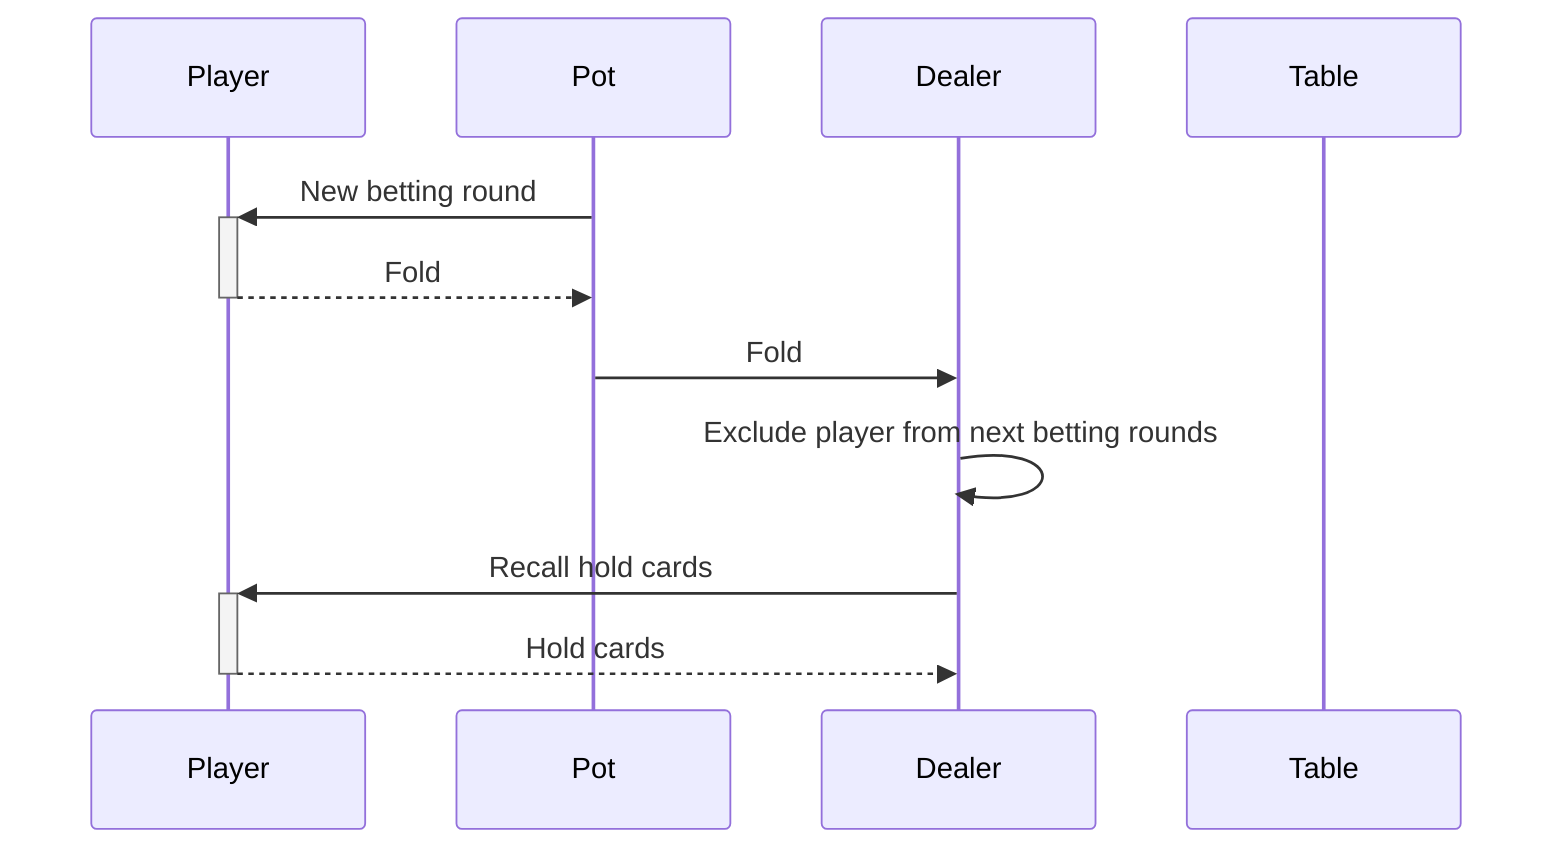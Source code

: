 sequenceDiagram
    participant Player
    participant Pot
    participant Dealer
    participant Table

    Pot->>+Player: New betting round
    Player-->>-Pot: Fold

    Pot->>Dealer: Fold
    Dealer->>Dealer: Exclude player from next betting rounds
    Dealer->>+Player: Recall hold cards
    Player-->>-Dealer: Hold cards